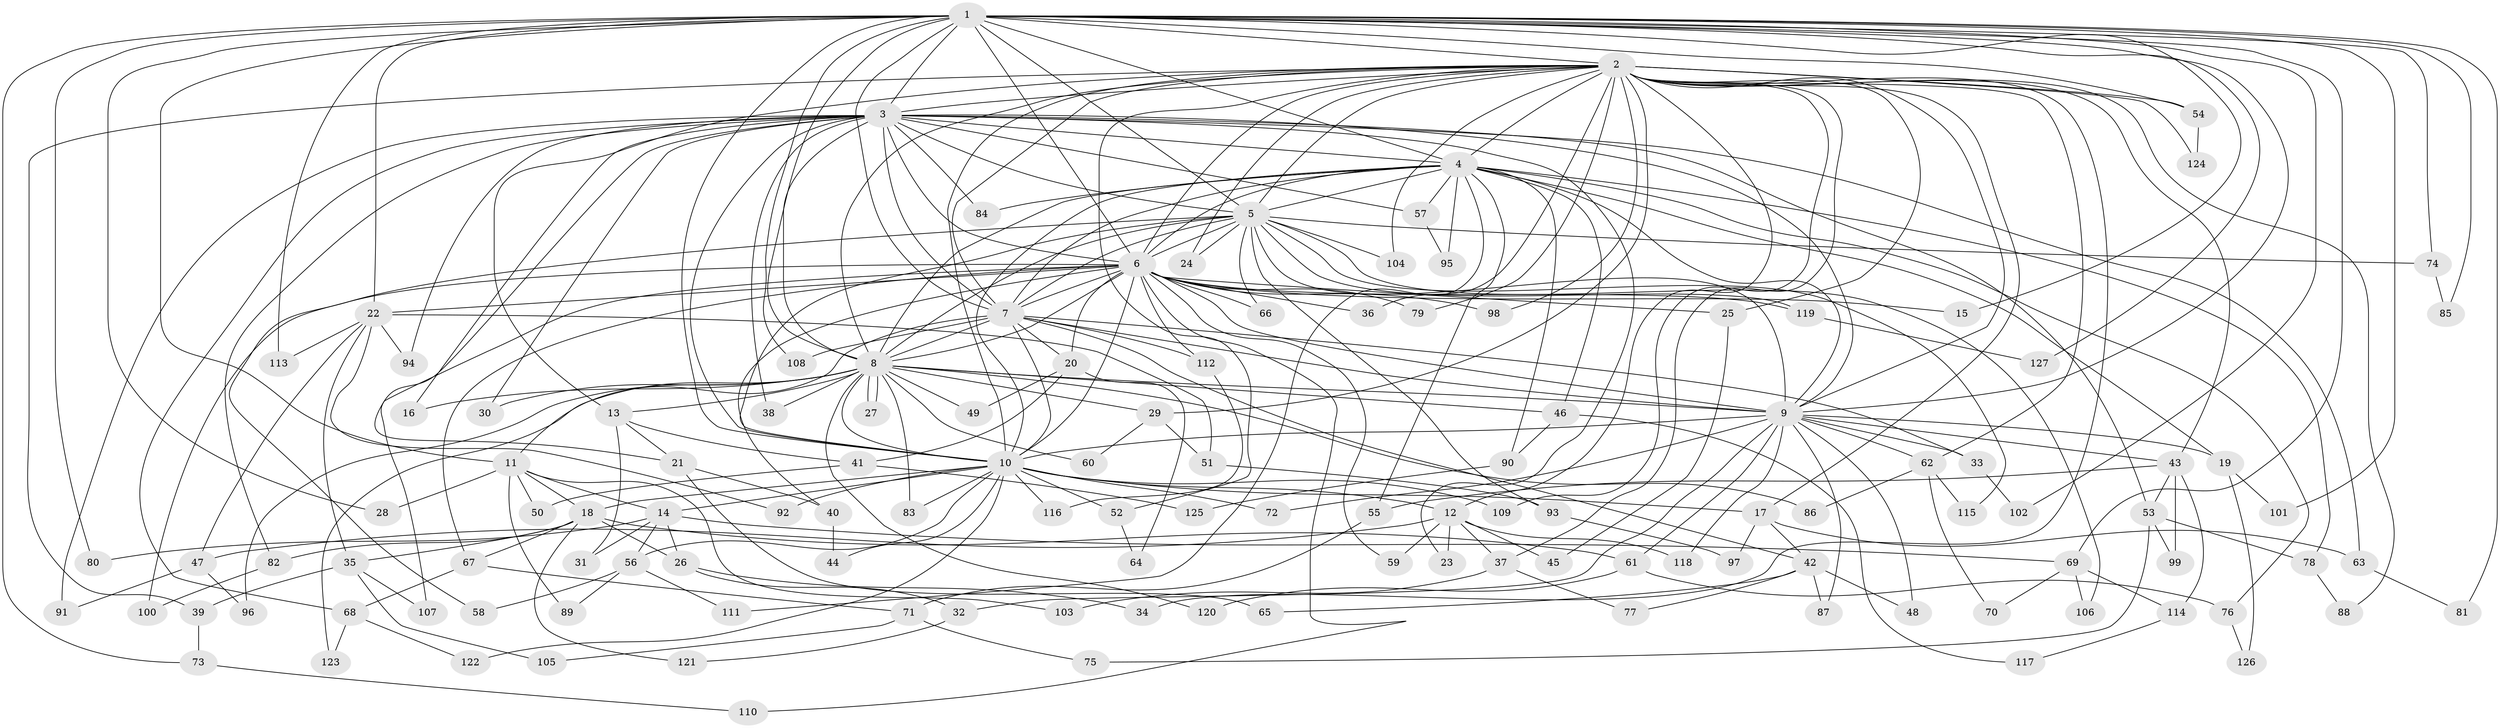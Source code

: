 // coarse degree distribution, {23: 0.02127659574468085, 30: 0.010638297872340425, 22: 0.02127659574468085, 18: 0.02127659574468085, 17: 0.010638297872340425, 25: 0.010638297872340425, 19: 0.010638297872340425, 8: 0.02127659574468085, 10: 0.02127659574468085, 2: 0.5212765957446809, 3: 0.18085106382978725, 5: 0.05319148936170213, 9: 0.010638297872340425, 4: 0.06382978723404255, 6: 0.02127659574468085}
// Generated by graph-tools (version 1.1) at 2025/51/02/27/25 19:51:42]
// undirected, 127 vertices, 279 edges
graph export_dot {
graph [start="1"]
  node [color=gray90,style=filled];
  1;
  2;
  3;
  4;
  5;
  6;
  7;
  8;
  9;
  10;
  11;
  12;
  13;
  14;
  15;
  16;
  17;
  18;
  19;
  20;
  21;
  22;
  23;
  24;
  25;
  26;
  27;
  28;
  29;
  30;
  31;
  32;
  33;
  34;
  35;
  36;
  37;
  38;
  39;
  40;
  41;
  42;
  43;
  44;
  45;
  46;
  47;
  48;
  49;
  50;
  51;
  52;
  53;
  54;
  55;
  56;
  57;
  58;
  59;
  60;
  61;
  62;
  63;
  64;
  65;
  66;
  67;
  68;
  69;
  70;
  71;
  72;
  73;
  74;
  75;
  76;
  77;
  78;
  79;
  80;
  81;
  82;
  83;
  84;
  85;
  86;
  87;
  88;
  89;
  90;
  91;
  92;
  93;
  94;
  95;
  96;
  97;
  98;
  99;
  100;
  101;
  102;
  103;
  104;
  105;
  106;
  107;
  108;
  109;
  110;
  111;
  112;
  113;
  114;
  115;
  116;
  117;
  118;
  119;
  120;
  121;
  122;
  123;
  124;
  125;
  126;
  127;
  1 -- 2;
  1 -- 3;
  1 -- 4;
  1 -- 5;
  1 -- 6;
  1 -- 7;
  1 -- 8;
  1 -- 9;
  1 -- 10;
  1 -- 11;
  1 -- 15;
  1 -- 22;
  1 -- 28;
  1 -- 54;
  1 -- 69;
  1 -- 73;
  1 -- 74;
  1 -- 80;
  1 -- 81;
  1 -- 85;
  1 -- 101;
  1 -- 102;
  1 -- 108;
  1 -- 113;
  1 -- 127;
  2 -- 3;
  2 -- 4;
  2 -- 5;
  2 -- 6;
  2 -- 7;
  2 -- 8;
  2 -- 9;
  2 -- 10;
  2 -- 12;
  2 -- 13;
  2 -- 17;
  2 -- 24;
  2 -- 25;
  2 -- 29;
  2 -- 34;
  2 -- 36;
  2 -- 37;
  2 -- 39;
  2 -- 43;
  2 -- 52;
  2 -- 54;
  2 -- 62;
  2 -- 79;
  2 -- 88;
  2 -- 98;
  2 -- 104;
  2 -- 109;
  2 -- 124;
  3 -- 4;
  3 -- 5;
  3 -- 6;
  3 -- 7;
  3 -- 8;
  3 -- 9;
  3 -- 10;
  3 -- 16;
  3 -- 21;
  3 -- 23;
  3 -- 30;
  3 -- 38;
  3 -- 53;
  3 -- 57;
  3 -- 63;
  3 -- 68;
  3 -- 82;
  3 -- 84;
  3 -- 91;
  3 -- 94;
  4 -- 5;
  4 -- 6;
  4 -- 7;
  4 -- 8;
  4 -- 9;
  4 -- 10;
  4 -- 19;
  4 -- 46;
  4 -- 55;
  4 -- 57;
  4 -- 76;
  4 -- 78;
  4 -- 84;
  4 -- 90;
  4 -- 95;
  4 -- 111;
  5 -- 6;
  5 -- 7;
  5 -- 8;
  5 -- 9;
  5 -- 10;
  5 -- 24;
  5 -- 58;
  5 -- 66;
  5 -- 74;
  5 -- 93;
  5 -- 104;
  5 -- 106;
  5 -- 115;
  5 -- 119;
  6 -- 7;
  6 -- 8;
  6 -- 9;
  6 -- 10;
  6 -- 15;
  6 -- 20;
  6 -- 22;
  6 -- 25;
  6 -- 36;
  6 -- 40;
  6 -- 59;
  6 -- 66;
  6 -- 67;
  6 -- 79;
  6 -- 98;
  6 -- 100;
  6 -- 107;
  6 -- 110;
  6 -- 112;
  6 -- 119;
  7 -- 8;
  7 -- 9;
  7 -- 10;
  7 -- 11;
  7 -- 20;
  7 -- 33;
  7 -- 42;
  7 -- 108;
  7 -- 112;
  8 -- 9;
  8 -- 10;
  8 -- 13;
  8 -- 16;
  8 -- 27;
  8 -- 27;
  8 -- 29;
  8 -- 30;
  8 -- 38;
  8 -- 46;
  8 -- 49;
  8 -- 60;
  8 -- 83;
  8 -- 86;
  8 -- 96;
  8 -- 120;
  8 -- 123;
  9 -- 10;
  9 -- 19;
  9 -- 32;
  9 -- 33;
  9 -- 43;
  9 -- 48;
  9 -- 61;
  9 -- 62;
  9 -- 72;
  9 -- 87;
  9 -- 118;
  10 -- 12;
  10 -- 14;
  10 -- 17;
  10 -- 18;
  10 -- 44;
  10 -- 52;
  10 -- 56;
  10 -- 72;
  10 -- 83;
  10 -- 92;
  10 -- 109;
  10 -- 116;
  10 -- 122;
  11 -- 14;
  11 -- 18;
  11 -- 28;
  11 -- 50;
  11 -- 89;
  11 -- 103;
  12 -- 23;
  12 -- 37;
  12 -- 45;
  12 -- 47;
  12 -- 59;
  12 -- 118;
  13 -- 21;
  13 -- 31;
  13 -- 41;
  14 -- 26;
  14 -- 31;
  14 -- 56;
  14 -- 69;
  14 -- 80;
  17 -- 42;
  17 -- 63;
  17 -- 97;
  18 -- 26;
  18 -- 35;
  18 -- 61;
  18 -- 67;
  18 -- 82;
  18 -- 121;
  19 -- 101;
  19 -- 126;
  20 -- 41;
  20 -- 49;
  20 -- 64;
  21 -- 40;
  21 -- 65;
  22 -- 35;
  22 -- 47;
  22 -- 51;
  22 -- 92;
  22 -- 94;
  22 -- 113;
  25 -- 45;
  26 -- 32;
  26 -- 34;
  29 -- 51;
  29 -- 60;
  32 -- 121;
  33 -- 102;
  35 -- 39;
  35 -- 105;
  35 -- 107;
  37 -- 77;
  37 -- 103;
  39 -- 73;
  40 -- 44;
  41 -- 50;
  41 -- 125;
  42 -- 48;
  42 -- 65;
  42 -- 77;
  42 -- 87;
  43 -- 53;
  43 -- 55;
  43 -- 99;
  43 -- 114;
  46 -- 90;
  46 -- 117;
  47 -- 91;
  47 -- 96;
  51 -- 93;
  52 -- 64;
  53 -- 75;
  53 -- 78;
  53 -- 99;
  54 -- 124;
  55 -- 71;
  56 -- 58;
  56 -- 89;
  56 -- 111;
  57 -- 95;
  61 -- 76;
  61 -- 120;
  62 -- 70;
  62 -- 86;
  62 -- 115;
  63 -- 81;
  67 -- 68;
  67 -- 71;
  68 -- 122;
  68 -- 123;
  69 -- 70;
  69 -- 106;
  69 -- 114;
  71 -- 75;
  71 -- 105;
  73 -- 110;
  74 -- 85;
  76 -- 126;
  78 -- 88;
  82 -- 100;
  90 -- 125;
  93 -- 97;
  112 -- 116;
  114 -- 117;
  119 -- 127;
}
